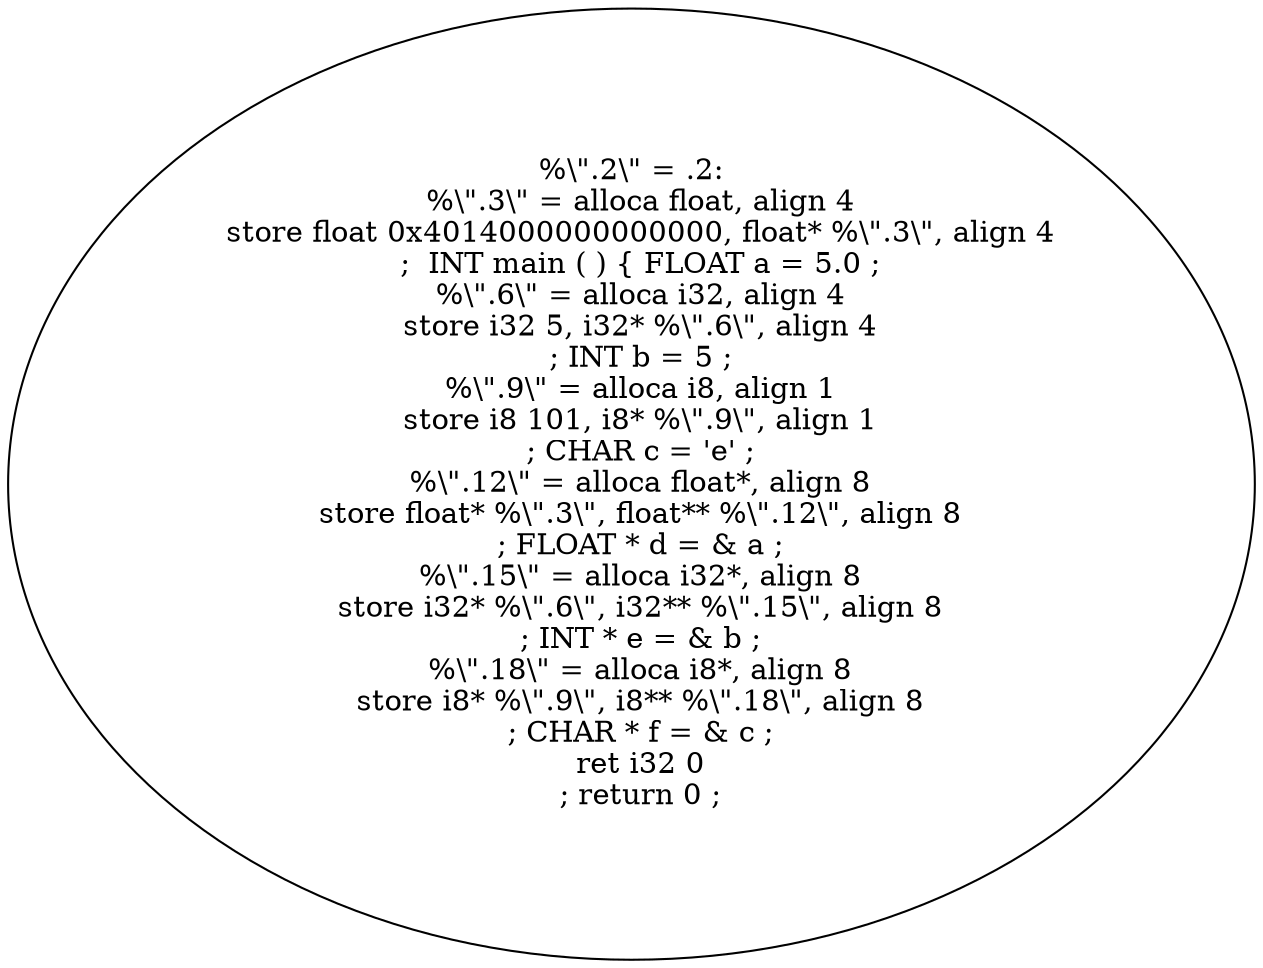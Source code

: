 digraph AST {
  "135754682512624" [label="%\\\".2\\\" = .2:
  %\\\".3\\\" = alloca float, align 4
  store float 0x4014000000000000, float* %\\\".3\\\", align 4
  ;  INT main ( ) { FLOAT a = 5.0 ;
  %\\\".6\\\" = alloca i32, align 4
  store i32 5, i32* %\\\".6\\\", align 4
  ; INT b = 5 ;
  %\\\".9\\\" = alloca i8, align 1
  store i8 101, i8* %\\\".9\\\", align 1
  ; CHAR c = 'e' ;
  %\\\".12\\\" = alloca float*, align 8
  store float* %\\\".3\\\", float** %\\\".12\\\", align 8
  ; FLOAT * d = & a ;
  %\\\".15\\\" = alloca i32*, align 8
  store i32* %\\\".6\\\", i32** %\\\".15\\\", align 8
  ; INT * e = & b ;
  %\\\".18\\\" = alloca i8*, align 8
  store i8* %\\\".9\\\", i8** %\\\".18\\\", align 8
  ; CHAR * f = & c ;
  ret i32 0
  ; return 0 ;"];
}
